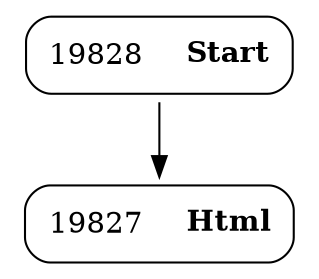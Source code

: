 digraph ast {
node [shape=none];
19827 [label=<<TABLE border='1' cellspacing='0' cellpadding='10' style='rounded' ><TR><TD border='0'>19827</TD><TD border='0'><B>Html</B></TD></TR></TABLE>>];
19828 [label=<<TABLE border='1' cellspacing='0' cellpadding='10' style='rounded' ><TR><TD border='0'>19828</TD><TD border='0'><B>Start</B></TD></TR></TABLE>>];
19828 -> 19827 [weight=2];
}
